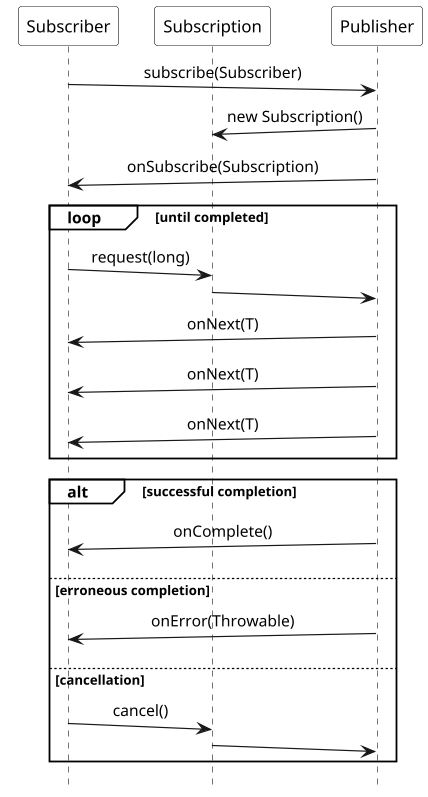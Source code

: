 @startuml

scale 1.2
hide footbox

!pragma teoz true

'skinparam monochrome true
skinparam defaultFontName Source Sans Pro
skinparam sequenceMessageAlign center
skinparam participantBackgroundColor #white
skinparam noteBackgroundColor #white
skinparam sequenceGroupBackgroundColor #white
skinparam participantPadding 10

participant Subscriber
participant Subscription
participant Publisher

Subscriber ->(5) Publisher : subscribe(Subscriber)
Publisher ->(5) Subscription : new Subscription()
Publisher ->(5) Subscriber : onSubscribe(Subscription)

loop until completed
    Subscriber ->(5) Subscription : request(long)
    Subscription ->(5) Publisher
    Publisher ->(5) Subscriber : onNext(T)
    Publisher ->(5) Subscriber : onNext(T)
    Publisher ->(5) Subscriber : onNext(T)
end

alt successful completion
    Publisher ->(5) Subscriber : onComplete()
else erroneous completion
    Publisher ->(5) Subscriber : onError(Throwable)
else cancellation
    Subscriber ->(5) Subscription : cancel()
    Subscription ->(5) Publisher
end

@enduml
